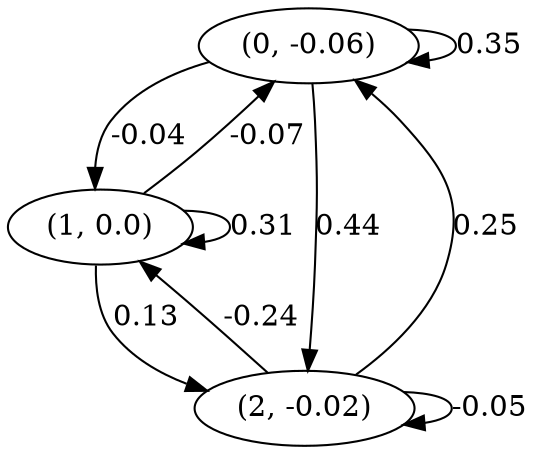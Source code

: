 digraph {
    0 [ label = "(0, -0.06)" ]
    1 [ label = "(1, 0.0)" ]
    2 [ label = "(2, -0.02)" ]
    0 -> 0 [ label = "0.35" ]
    1 -> 1 [ label = "0.31" ]
    2 -> 2 [ label = "-0.05" ]
    1 -> 0 [ label = "-0.07" ]
    2 -> 0 [ label = "0.25" ]
    0 -> 1 [ label = "-0.04" ]
    2 -> 1 [ label = "-0.24" ]
    0 -> 2 [ label = "0.44" ]
    1 -> 2 [ label = "0.13" ]
}

